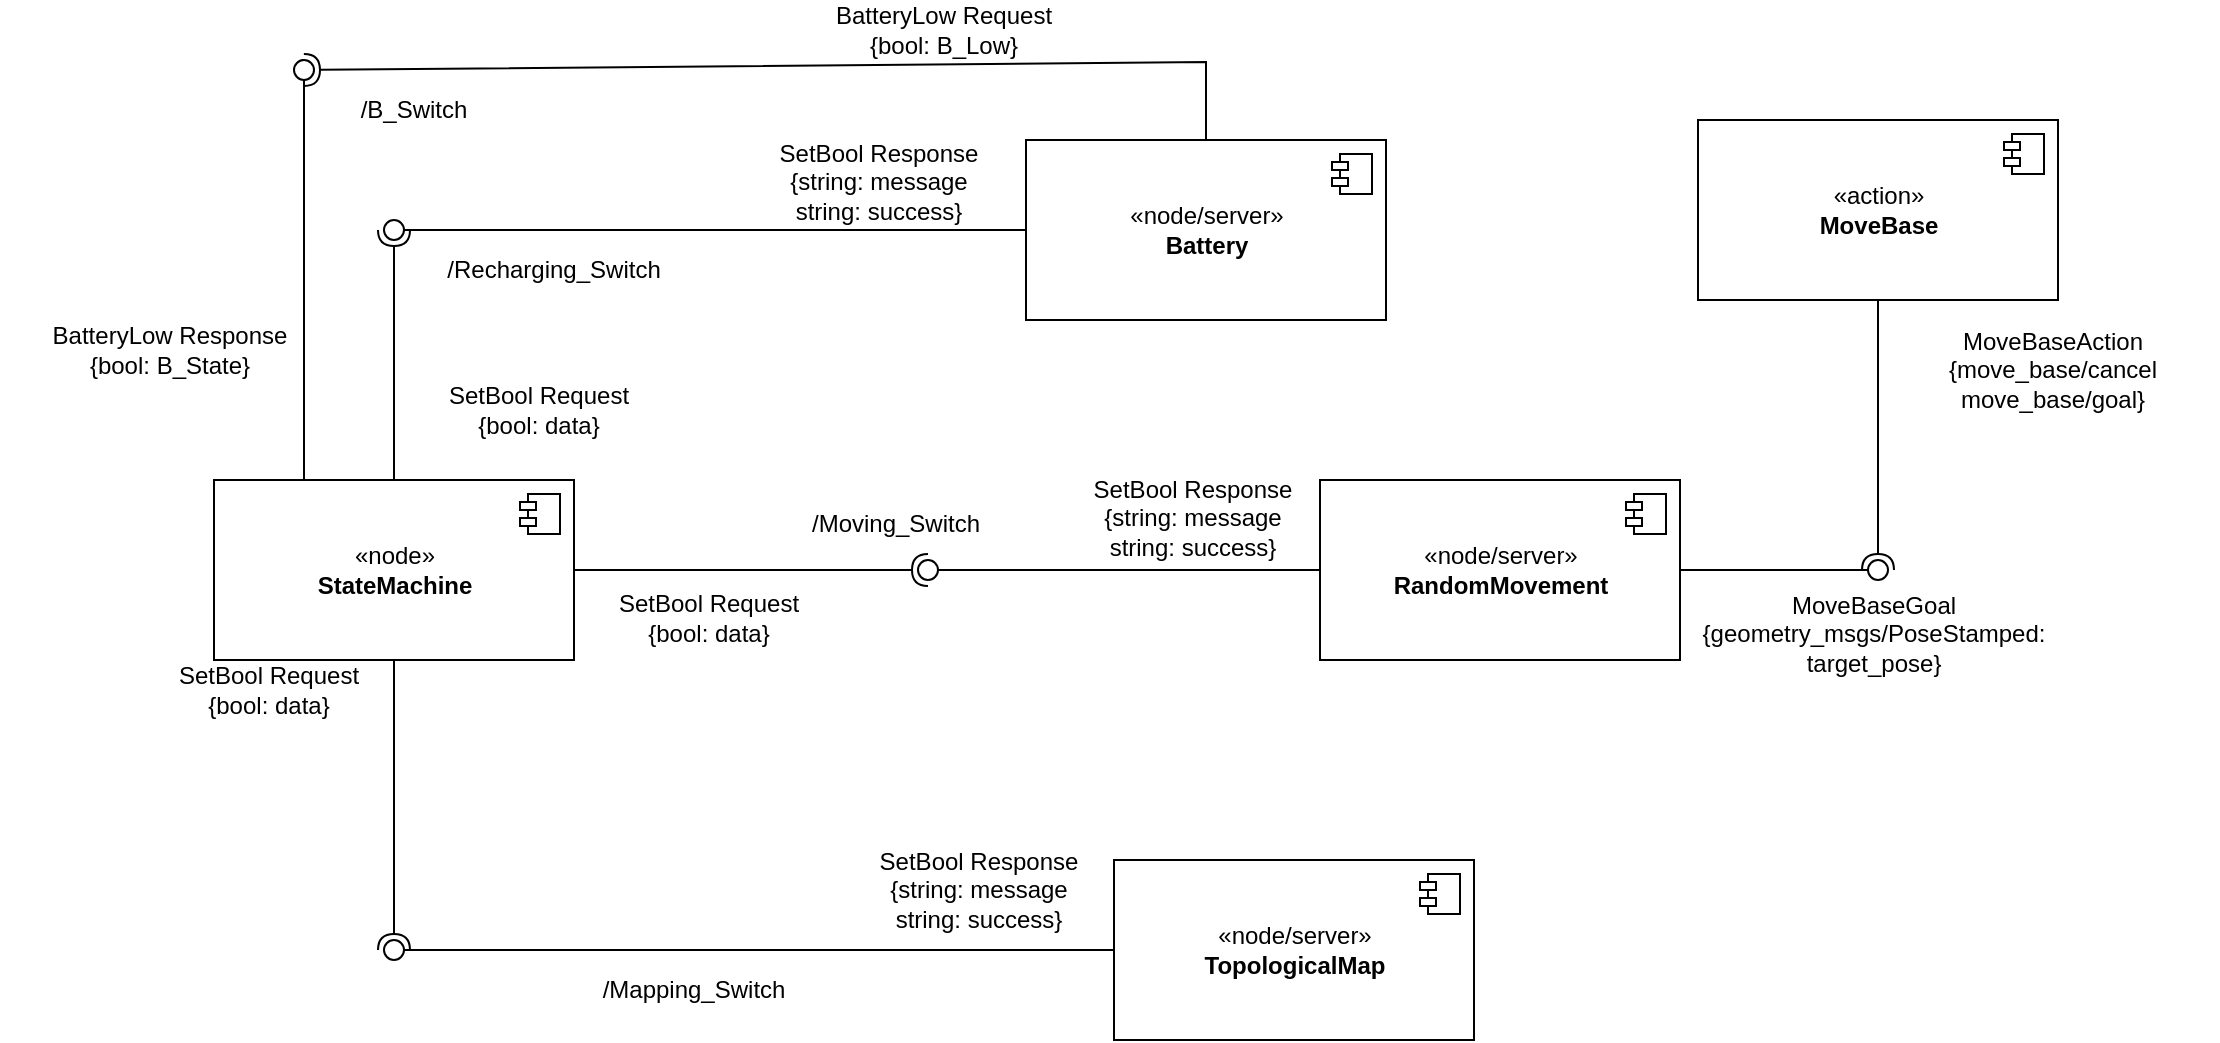 <mxfile version="20.5.3" type="device"><diagram name="Page-1" id="c4acf3e9-155e-7222-9cf6-157b1a14988f"><mxGraphModel dx="1698" dy="674" grid="0" gridSize="10" guides="1" tooltips="1" connect="1" arrows="1" fold="1" page="0" pageScale="1" pageWidth="850" pageHeight="1100" background="none" math="0" shadow="0"><root><mxCell id="0"/><mxCell id="1" parent="0"/><mxCell id="wqTgKvf0Hke-WxFlnZDf-1" value="«node»&lt;br&gt;&lt;b&gt;StateMachine&lt;/b&gt;" style="html=1;dropTarget=0;" parent="1" vertex="1"><mxGeometry x="50" y="330" width="180" height="90" as="geometry"/></mxCell><mxCell id="wqTgKvf0Hke-WxFlnZDf-2" value="" style="shape=module;jettyWidth=8;jettyHeight=4;" parent="wqTgKvf0Hke-WxFlnZDf-1" vertex="1"><mxGeometry x="1" width="20" height="20" relative="1" as="geometry"><mxPoint x="-27" y="7" as="offset"/></mxGeometry></mxCell><mxCell id="wqTgKvf0Hke-WxFlnZDf-3" value="«node/server»&lt;br&gt;&lt;b&gt;Battery&lt;/b&gt;" style="html=1;dropTarget=0;" parent="1" vertex="1"><mxGeometry x="456" y="160" width="180" height="90" as="geometry"/></mxCell><mxCell id="wqTgKvf0Hke-WxFlnZDf-4" value="" style="shape=module;jettyWidth=8;jettyHeight=4;" parent="wqTgKvf0Hke-WxFlnZDf-3" vertex="1"><mxGeometry x="1" width="20" height="20" relative="1" as="geometry"><mxPoint x="-27" y="7" as="offset"/></mxGeometry></mxCell><mxCell id="wqTgKvf0Hke-WxFlnZDf-5" value="«node/server»&lt;br&gt;&lt;b&gt;RandomMovement&lt;/b&gt;" style="html=1;dropTarget=0;" parent="1" vertex="1"><mxGeometry x="603" y="330" width="180" height="90" as="geometry"/></mxCell><mxCell id="wqTgKvf0Hke-WxFlnZDf-6" value="" style="shape=module;jettyWidth=8;jettyHeight=4;" parent="wqTgKvf0Hke-WxFlnZDf-5" vertex="1"><mxGeometry x="1" width="20" height="20" relative="1" as="geometry"><mxPoint x="-27" y="7" as="offset"/></mxGeometry></mxCell><mxCell id="wqTgKvf0Hke-WxFlnZDf-7" value="«node/server»&lt;br&gt;&lt;b&gt;TopologicalMap&lt;/b&gt;" style="html=1;dropTarget=0;" parent="1" vertex="1"><mxGeometry x="500" y="520" width="180" height="90" as="geometry"/></mxCell><mxCell id="wqTgKvf0Hke-WxFlnZDf-8" value="" style="shape=module;jettyWidth=8;jettyHeight=4;" parent="wqTgKvf0Hke-WxFlnZDf-7" vertex="1"><mxGeometry x="1" width="20" height="20" relative="1" as="geometry"><mxPoint x="-27" y="7" as="offset"/></mxGeometry></mxCell><mxCell id="wqTgKvf0Hke-WxFlnZDf-23" value="/Moving_Switch" style="text;html=1;strokeColor=none;fillColor=none;align=center;verticalAlign=middle;whiteSpace=wrap;rounded=0;" parent="1" vertex="1"><mxGeometry x="361" y="337" width="60" height="30" as="geometry"/></mxCell><mxCell id="wqTgKvf0Hke-WxFlnZDf-24" value="/Mapping_Switch" style="text;html=1;strokeColor=none;fillColor=none;align=center;verticalAlign=middle;whiteSpace=wrap;rounded=0;" parent="1" vertex="1"><mxGeometry x="260" y="570" width="60" height="30" as="geometry"/></mxCell><mxCell id="wqTgKvf0Hke-WxFlnZDf-33" value="/Recharging_Switch" style="text;html=1;strokeColor=none;fillColor=none;align=center;verticalAlign=middle;whiteSpace=wrap;rounded=0;" parent="1" vertex="1"><mxGeometry x="190" y="210" width="60" height="30" as="geometry"/></mxCell><mxCell id="wqTgKvf0Hke-WxFlnZDf-34" value="" style="rounded=0;orthogonalLoop=1;jettySize=auto;html=1;endArrow=none;endFill=0;sketch=0;sourcePerimeterSpacing=0;targetPerimeterSpacing=0;exitX=0;exitY=0.5;exitDx=0;exitDy=0;" parent="1" source="wqTgKvf0Hke-WxFlnZDf-3" target="wqTgKvf0Hke-WxFlnZDf-36" edge="1"><mxGeometry relative="1" as="geometry"><mxPoint x="230" y="225" as="sourcePoint"/><mxPoint x="160" y="205" as="targetPoint"/></mxGeometry></mxCell><mxCell id="wqTgKvf0Hke-WxFlnZDf-35" value="" style="rounded=0;orthogonalLoop=1;jettySize=auto;html=1;endArrow=halfCircle;endFill=0;entryX=0.5;entryY=0.5;endSize=6;strokeWidth=1;sketch=0;exitX=0.5;exitY=0;exitDx=0;exitDy=0;" parent="1" source="wqTgKvf0Hke-WxFlnZDf-1" target="wqTgKvf0Hke-WxFlnZDf-36" edge="1"><mxGeometry relative="1" as="geometry"><mxPoint x="270" y="225" as="sourcePoint"/></mxGeometry></mxCell><mxCell id="wqTgKvf0Hke-WxFlnZDf-36" value="" style="ellipse;whiteSpace=wrap;html=1;align=center;aspect=fixed;resizable=0;points=[];outlineConnect=0;sketch=0;" parent="1" vertex="1"><mxGeometry x="135" y="200" width="10" height="10" as="geometry"/></mxCell><mxCell id="wqTgKvf0Hke-WxFlnZDf-37" value="" style="rounded=0;orthogonalLoop=1;jettySize=auto;html=1;endArrow=none;endFill=0;sketch=0;sourcePerimeterSpacing=0;targetPerimeterSpacing=0;exitX=0;exitY=0.5;exitDx=0;exitDy=0;" parent="1" source="wqTgKvf0Hke-WxFlnZDf-7" target="wqTgKvf0Hke-WxFlnZDf-39" edge="1"><mxGeometry relative="1" as="geometry"><mxPoint x="130" y="530" as="sourcePoint"/><Array as="points"/></mxGeometry></mxCell><mxCell id="wqTgKvf0Hke-WxFlnZDf-38" value="" style="rounded=0;orthogonalLoop=1;jettySize=auto;html=1;endArrow=halfCircle;endFill=0;endSize=6;strokeWidth=1;sketch=0;" parent="1" source="wqTgKvf0Hke-WxFlnZDf-1" edge="1"><mxGeometry relative="1" as="geometry"><mxPoint x="400" y="640" as="sourcePoint"/><mxPoint x="140" y="565" as="targetPoint"/></mxGeometry></mxCell><mxCell id="wqTgKvf0Hke-WxFlnZDf-39" value="" style="ellipse;whiteSpace=wrap;html=1;align=center;aspect=fixed;resizable=0;points=[];outlineConnect=0;sketch=0;" parent="1" vertex="1"><mxGeometry x="135" y="560" width="10" height="10" as="geometry"/></mxCell><mxCell id="wqTgKvf0Hke-WxFlnZDf-41" value="" style="rounded=0;orthogonalLoop=1;jettySize=auto;html=1;endArrow=halfCircle;endFill=0;endSize=6;strokeWidth=1;sketch=0;exitX=1;exitY=0.5;exitDx=0;exitDy=0;" parent="1" source="wqTgKvf0Hke-WxFlnZDf-1" edge="1"><mxGeometry relative="1" as="geometry"><mxPoint x="380" y="375" as="sourcePoint"/><mxPoint x="407" y="375" as="targetPoint"/></mxGeometry></mxCell><mxCell id="wqTgKvf0Hke-WxFlnZDf-43" value="SetBool Request &lt;br&gt;{bool: data}" style="text;html=1;strokeColor=none;fillColor=none;align=center;verticalAlign=middle;whiteSpace=wrap;rounded=0;" parent="1" vertex="1"><mxGeometry x="145" y="280" width="135" height="30" as="geometry"/></mxCell><mxCell id="wqTgKvf0Hke-WxFlnZDf-44" value="SetBool Response {string: message&lt;br&gt;string: success}" style="text;html=1;strokeColor=none;fillColor=none;align=center;verticalAlign=middle;whiteSpace=wrap;rounded=0;" parent="1" vertex="1"><mxGeometry x="315" y="166" width="135" height="30" as="geometry"/></mxCell><mxCell id="wqTgKvf0Hke-WxFlnZDf-45" value="SetBool Response {string: message&lt;br&gt;string: success}" style="text;html=1;strokeColor=none;fillColor=none;align=center;verticalAlign=middle;whiteSpace=wrap;rounded=0;" parent="1" vertex="1"><mxGeometry x="472" y="334" width="135" height="30" as="geometry"/></mxCell><mxCell id="wqTgKvf0Hke-WxFlnZDf-46" value="SetBool Response {string: message&lt;br&gt;string: success}" style="text;html=1;strokeColor=none;fillColor=none;align=center;verticalAlign=middle;whiteSpace=wrap;rounded=0;" parent="1" vertex="1"><mxGeometry x="365" y="520" width="135" height="30" as="geometry"/></mxCell><mxCell id="wqTgKvf0Hke-WxFlnZDf-47" value="SetBool Request &lt;br&gt;{bool: data}" style="text;html=1;strokeColor=none;fillColor=none;align=center;verticalAlign=middle;whiteSpace=wrap;rounded=0;" parent="1" vertex="1"><mxGeometry x="230" y="384" width="135" height="30" as="geometry"/></mxCell><mxCell id="wqTgKvf0Hke-WxFlnZDf-48" value="SetBool Request&lt;br&gt;{bool: data}" style="text;html=1;strokeColor=none;fillColor=none;align=center;verticalAlign=middle;whiteSpace=wrap;rounded=0;" parent="1" vertex="1"><mxGeometry x="10" y="420" width="135" height="30" as="geometry"/></mxCell><mxCell id="wqTgKvf0Hke-WxFlnZDf-51" value="" style="rounded=0;orthogonalLoop=1;jettySize=auto;html=1;endArrow=none;endFill=0;sketch=0;targetPerimeterSpacing=0;exitX=0.25;exitY=0;exitDx=0;exitDy=0;startArrow=none;" parent="1" source="wqTgKvf0Hke-WxFlnZDf-53" edge="1"><mxGeometry relative="1" as="geometry"><mxPoint x="80" y="135" as="sourcePoint"/><mxPoint x="95" y="120" as="targetPoint"/></mxGeometry></mxCell><mxCell id="wqTgKvf0Hke-WxFlnZDf-52" value="" style="rounded=0;orthogonalLoop=1;jettySize=auto;html=1;endArrow=halfCircle;endFill=0;entryX=0.5;entryY=0.5;endSize=6;strokeWidth=1;sketch=0;exitX=0.5;exitY=0;exitDx=0;exitDy=0;" parent="1" source="wqTgKvf0Hke-WxFlnZDf-3" target="wqTgKvf0Hke-WxFlnZDf-53" edge="1"><mxGeometry relative="1" as="geometry"><mxPoint x="600" y="110" as="sourcePoint"/><Array as="points"><mxPoint x="546" y="121"/></Array></mxGeometry></mxCell><mxCell id="wqTgKvf0Hke-WxFlnZDf-53" value="" style="ellipse;whiteSpace=wrap;html=1;align=center;aspect=fixed;resizable=0;points=[];outlineConnect=0;sketch=0;" parent="1" vertex="1"><mxGeometry x="90" y="120" width="10" height="10" as="geometry"/></mxCell><mxCell id="wqTgKvf0Hke-WxFlnZDf-54" value="" style="rounded=0;orthogonalLoop=1;jettySize=auto;html=1;endArrow=none;endFill=0;sketch=0;sourcePerimeterSpacing=0;exitX=0.25;exitY=0;exitDx=0;exitDy=0;" parent="1" source="wqTgKvf0Hke-WxFlnZDf-1" target="wqTgKvf0Hke-WxFlnZDf-53" edge="1"><mxGeometry relative="1" as="geometry"><mxPoint x="95" y="330" as="sourcePoint"/><mxPoint x="95" y="120" as="targetPoint"/></mxGeometry></mxCell><mxCell id="wqTgKvf0Hke-WxFlnZDf-55" value="/B_Switch" style="text;html=1;strokeColor=none;fillColor=none;align=center;verticalAlign=middle;whiteSpace=wrap;rounded=0;" parent="1" vertex="1"><mxGeometry x="120" y="130" width="60" height="30" as="geometry"/></mxCell><mxCell id="wqTgKvf0Hke-WxFlnZDf-56" value="BatteryLow Request &lt;br&gt;{bool: B_Low}" style="text;html=1;strokeColor=none;fillColor=none;align=center;verticalAlign=middle;whiteSpace=wrap;rounded=0;" parent="1" vertex="1"><mxGeometry x="330" y="90" width="170" height="30" as="geometry"/></mxCell><mxCell id="wqTgKvf0Hke-WxFlnZDf-57" value="BatteryLow Response &lt;br&gt;{bool: B_State}" style="text;html=1;strokeColor=none;fillColor=none;align=center;verticalAlign=middle;whiteSpace=wrap;rounded=0;" parent="1" vertex="1"><mxGeometry x="-57" y="250" width="170" height="30" as="geometry"/></mxCell><mxCell id="wqTgKvf0Hke-WxFlnZDf-59" style="edgeStyle=orthogonalEdgeStyle;rounded=0;orthogonalLoop=1;jettySize=auto;html=1;exitX=0.5;exitY=1;exitDx=0;exitDy=0;" parent="1" source="wqTgKvf0Hke-WxFlnZDf-47" target="wqTgKvf0Hke-WxFlnZDf-47" edge="1"><mxGeometry relative="1" as="geometry"/></mxCell><mxCell id="wqTgKvf0Hke-WxFlnZDf-42" value="" style="ellipse;whiteSpace=wrap;html=1;align=center;aspect=fixed;resizable=0;points=[];outlineConnect=0;sketch=0;" parent="1" vertex="1"><mxGeometry x="402" y="370" width="10" height="10" as="geometry"/></mxCell><mxCell id="wqTgKvf0Hke-WxFlnZDf-60" value="" style="rounded=0;orthogonalLoop=1;jettySize=auto;html=1;endArrow=none;endFill=0;sketch=0;sourcePerimeterSpacing=0;exitX=0;exitY=0.5;exitDx=0;exitDy=0;" parent="1" source="wqTgKvf0Hke-WxFlnZDf-5" target="wqTgKvf0Hke-WxFlnZDf-42" edge="1"><mxGeometry relative="1" as="geometry"><mxPoint x="603" y="375" as="sourcePoint"/><mxPoint x="360" y="375" as="targetPoint"/></mxGeometry></mxCell><mxCell id="0YkDw1qAYSZLUIixR1Lk-1" value="«action»&lt;br&gt;&lt;b&gt;MoveBase&lt;/b&gt;" style="html=1;dropTarget=0;" vertex="1" parent="1"><mxGeometry x="792" y="150" width="180" height="90" as="geometry"/></mxCell><mxCell id="0YkDw1qAYSZLUIixR1Lk-2" value="" style="shape=module;jettyWidth=8;jettyHeight=4;" vertex="1" parent="0YkDw1qAYSZLUIixR1Lk-1"><mxGeometry x="1" width="20" height="20" relative="1" as="geometry"><mxPoint x="-27" y="7" as="offset"/></mxGeometry></mxCell><mxCell id="0YkDw1qAYSZLUIixR1Lk-3" value="" style="rounded=0;orthogonalLoop=1;jettySize=auto;html=1;endArrow=none;endFill=0;sketch=0;sourcePerimeterSpacing=0;targetPerimeterSpacing=0;exitX=1;exitY=0.5;exitDx=0;exitDy=0;" edge="1" target="0YkDw1qAYSZLUIixR1Lk-5" parent="1" source="wqTgKvf0Hke-WxFlnZDf-5"><mxGeometry relative="1" as="geometry"><mxPoint x="874" y="289" as="sourcePoint"/></mxGeometry></mxCell><mxCell id="0YkDw1qAYSZLUIixR1Lk-4" value="" style="rounded=0;orthogonalLoop=1;jettySize=auto;html=1;endArrow=halfCircle;endFill=0;entryX=0.5;entryY=0.5;endSize=6;strokeWidth=1;sketch=0;exitX=0.5;exitY=1;exitDx=0;exitDy=0;" edge="1" target="0YkDw1qAYSZLUIixR1Lk-5" parent="1" source="0YkDw1qAYSZLUIixR1Lk-1"><mxGeometry relative="1" as="geometry"><mxPoint x="914" y="289" as="sourcePoint"/></mxGeometry></mxCell><mxCell id="0YkDw1qAYSZLUIixR1Lk-5" value="" style="ellipse;whiteSpace=wrap;html=1;align=center;aspect=fixed;resizable=0;points=[];outlineConnect=0;sketch=0;" vertex="1" parent="1"><mxGeometry x="877" y="370" width="10" height="10" as="geometry"/></mxCell><mxCell id="0YkDw1qAYSZLUIixR1Lk-9" value="MoveBaseAction&lt;br&gt;{move_base/cancel&lt;br&gt;move_base/goal}" style="text;html=1;strokeColor=none;fillColor=none;align=center;verticalAlign=middle;whiteSpace=wrap;rounded=0;" vertex="1" parent="1"><mxGeometry x="887" y="250" width="165" height="49" as="geometry"/></mxCell><mxCell id="0YkDw1qAYSZLUIixR1Lk-10" value="MoveBaseGoal&lt;br&gt;{geometry_msgs/PoseStamped: target_pose}" style="text;html=1;strokeColor=none;fillColor=none;align=center;verticalAlign=middle;whiteSpace=wrap;rounded=0;" vertex="1" parent="1"><mxGeometry x="814" y="392" width="132" height="30" as="geometry"/></mxCell></root></mxGraphModel></diagram></mxfile>